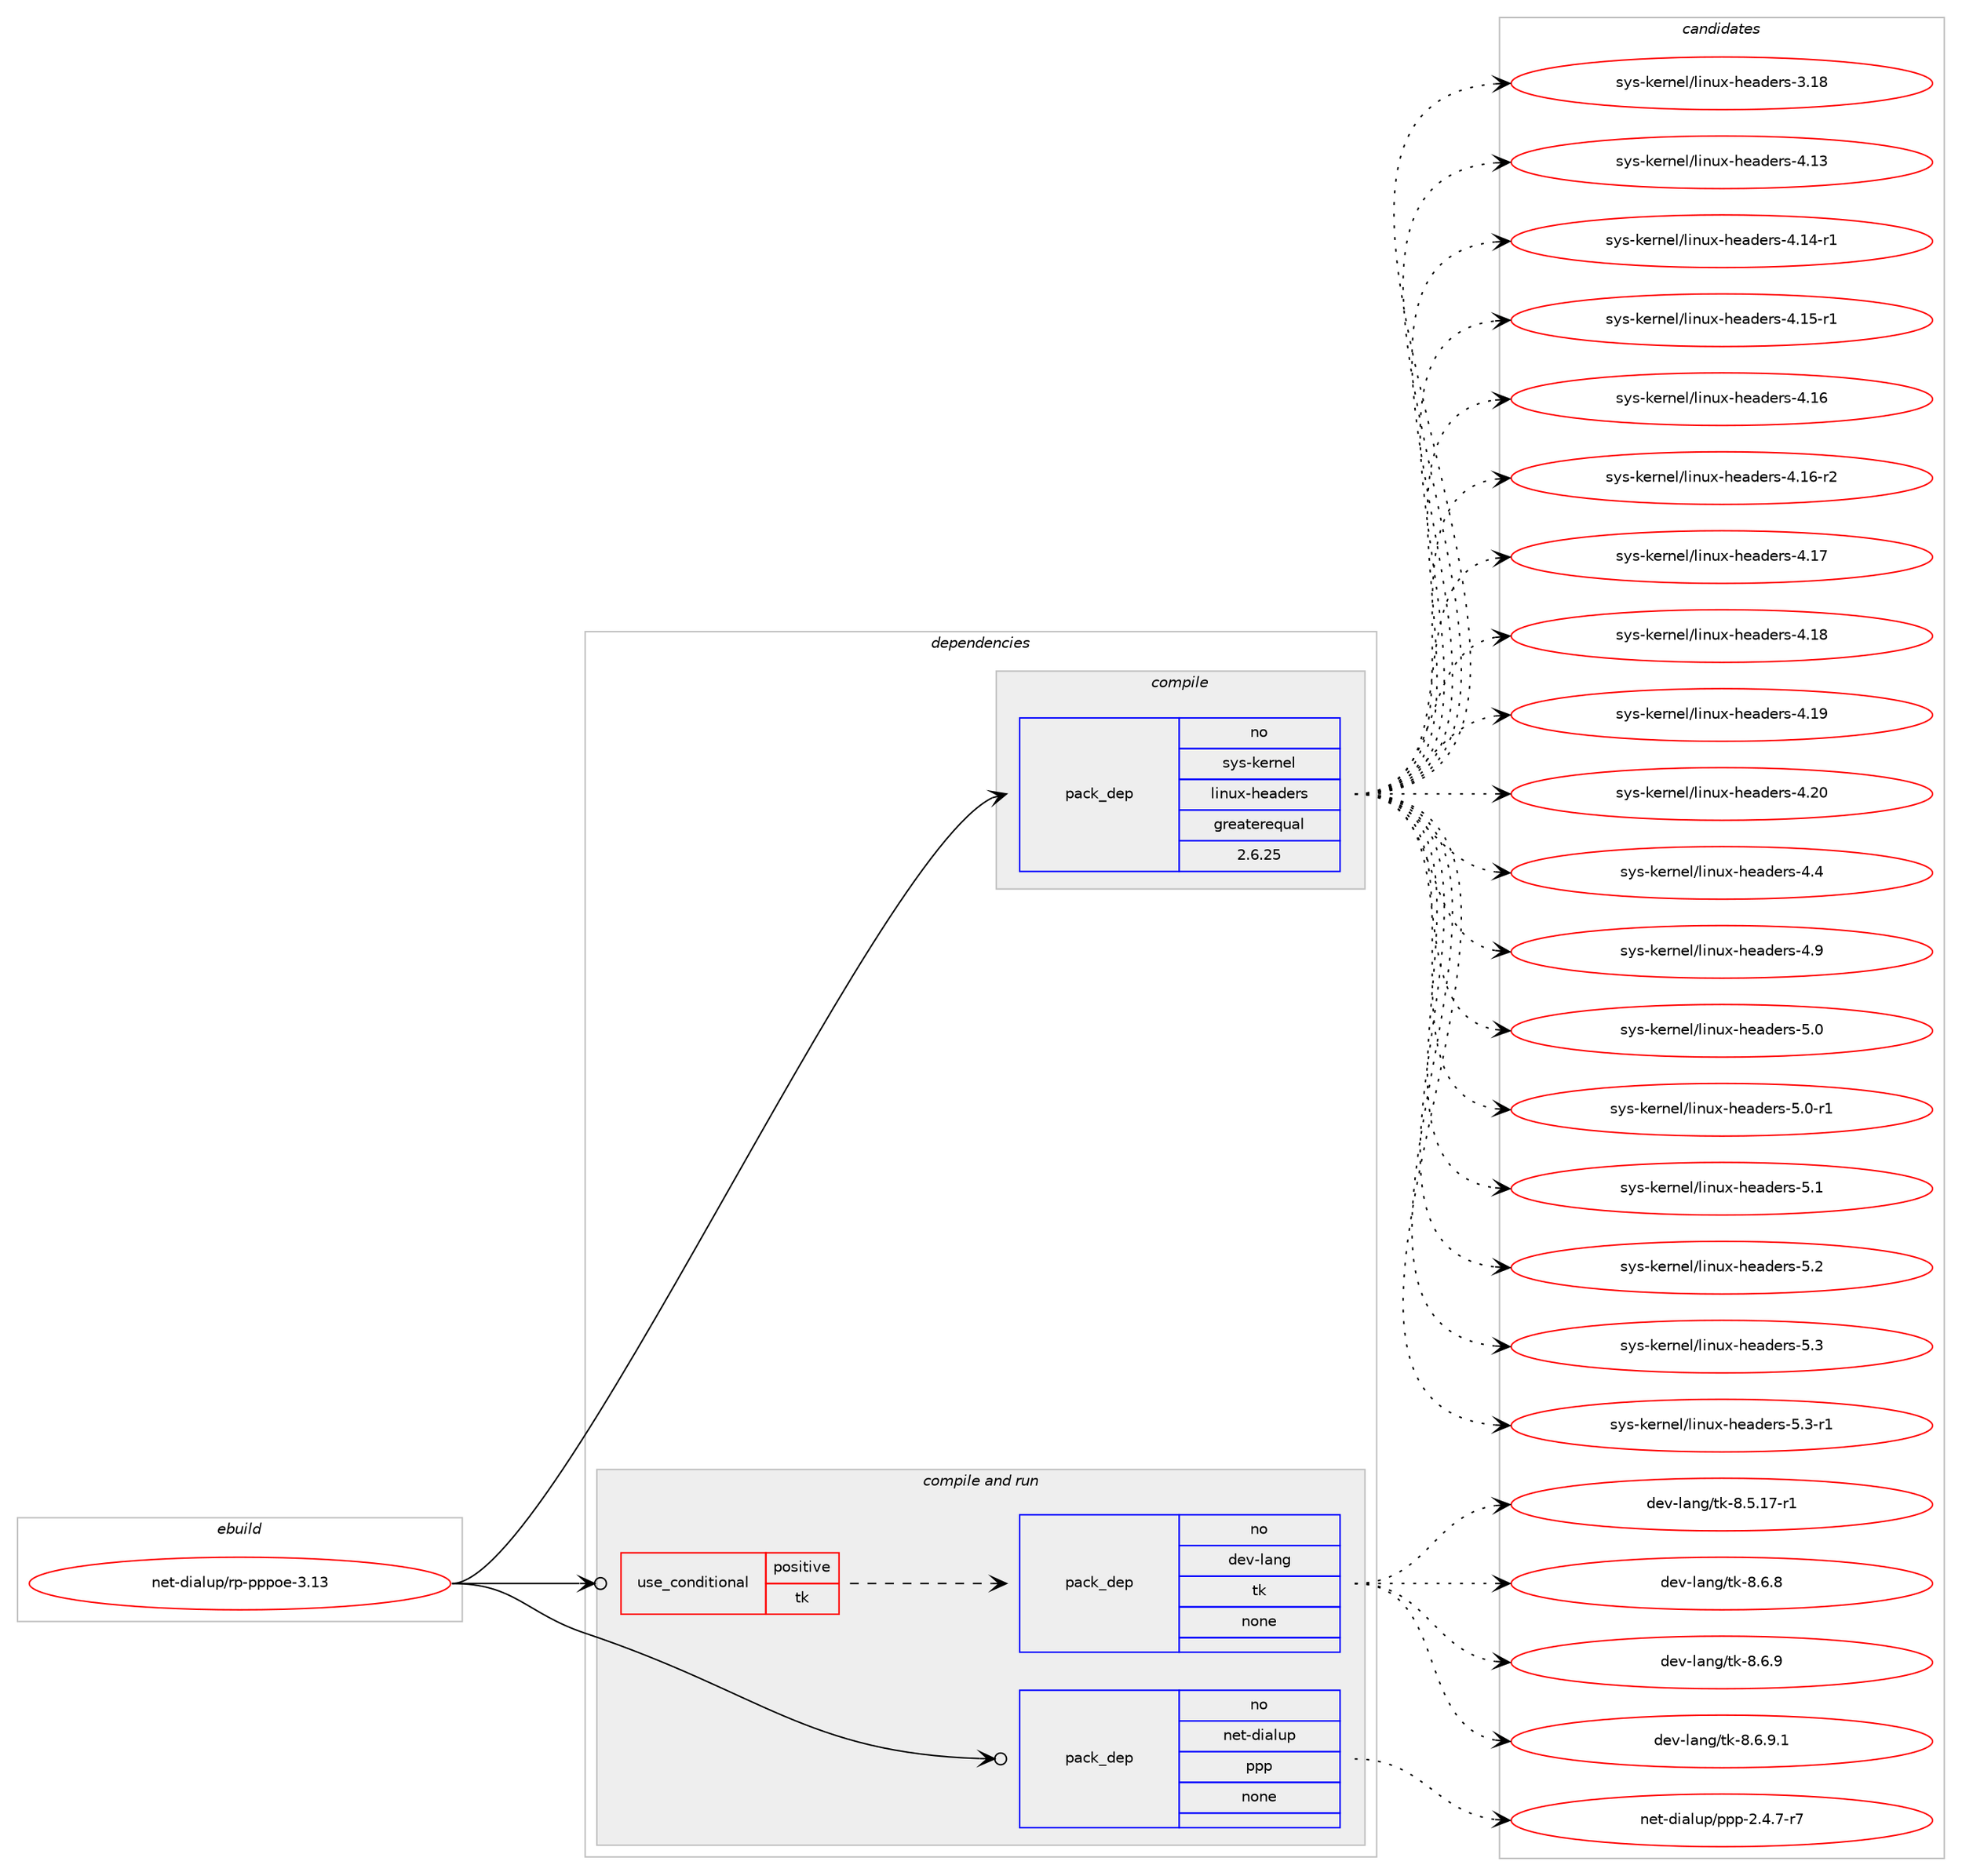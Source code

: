 digraph prolog {

# *************
# Graph options
# *************

newrank=true;
concentrate=true;
compound=true;
graph [rankdir=LR,fontname=Helvetica,fontsize=10,ranksep=1.5];#, ranksep=2.5, nodesep=0.2];
edge  [arrowhead=vee];
node  [fontname=Helvetica,fontsize=10];

# **********
# The ebuild
# **********

subgraph cluster_leftcol {
color=gray;
rank=same;
label=<<i>ebuild</i>>;
id [label="net-dialup/rp-pppoe-3.13", color=red, width=4, href="../net-dialup/rp-pppoe-3.13.svg"];
}

# ****************
# The dependencies
# ****************

subgraph cluster_midcol {
color=gray;
label=<<i>dependencies</i>>;
subgraph cluster_compile {
fillcolor="#eeeeee";
style=filled;
label=<<i>compile</i>>;
subgraph pack604352 {
dependency817746 [label=<<TABLE BORDER="0" CELLBORDER="1" CELLSPACING="0" CELLPADDING="4" WIDTH="220"><TR><TD ROWSPAN="6" CELLPADDING="30">pack_dep</TD></TR><TR><TD WIDTH="110">no</TD></TR><TR><TD>sys-kernel</TD></TR><TR><TD>linux-headers</TD></TR><TR><TD>greaterequal</TD></TR><TR><TD>2.6.25</TD></TR></TABLE>>, shape=none, color=blue];
}
id:e -> dependency817746:w [weight=20,style="solid",arrowhead="vee"];
}
subgraph cluster_compileandrun {
fillcolor="#eeeeee";
style=filled;
label=<<i>compile and run</i>>;
subgraph cond199092 {
dependency817747 [label=<<TABLE BORDER="0" CELLBORDER="1" CELLSPACING="0" CELLPADDING="4"><TR><TD ROWSPAN="3" CELLPADDING="10">use_conditional</TD></TR><TR><TD>positive</TD></TR><TR><TD>tk</TD></TR></TABLE>>, shape=none, color=red];
subgraph pack604353 {
dependency817748 [label=<<TABLE BORDER="0" CELLBORDER="1" CELLSPACING="0" CELLPADDING="4" WIDTH="220"><TR><TD ROWSPAN="6" CELLPADDING="30">pack_dep</TD></TR><TR><TD WIDTH="110">no</TD></TR><TR><TD>dev-lang</TD></TR><TR><TD>tk</TD></TR><TR><TD>none</TD></TR><TR><TD></TD></TR></TABLE>>, shape=none, color=blue];
}
dependency817747:e -> dependency817748:w [weight=20,style="dashed",arrowhead="vee"];
}
id:e -> dependency817747:w [weight=20,style="solid",arrowhead="odotvee"];
subgraph pack604354 {
dependency817749 [label=<<TABLE BORDER="0" CELLBORDER="1" CELLSPACING="0" CELLPADDING="4" WIDTH="220"><TR><TD ROWSPAN="6" CELLPADDING="30">pack_dep</TD></TR><TR><TD WIDTH="110">no</TD></TR><TR><TD>net-dialup</TD></TR><TR><TD>ppp</TD></TR><TR><TD>none</TD></TR><TR><TD></TD></TR></TABLE>>, shape=none, color=blue];
}
id:e -> dependency817749:w [weight=20,style="solid",arrowhead="odotvee"];
}
subgraph cluster_run {
fillcolor="#eeeeee";
style=filled;
label=<<i>run</i>>;
}
}

# **************
# The candidates
# **************

subgraph cluster_choices {
rank=same;
color=gray;
label=<<i>candidates</i>>;

subgraph choice604352 {
color=black;
nodesep=1;
choice115121115451071011141101011084710810511011712045104101971001011141154551464956 [label="sys-kernel/linux-headers-3.18", color=red, width=4,href="../sys-kernel/linux-headers-3.18.svg"];
choice115121115451071011141101011084710810511011712045104101971001011141154552464951 [label="sys-kernel/linux-headers-4.13", color=red, width=4,href="../sys-kernel/linux-headers-4.13.svg"];
choice1151211154510710111411010110847108105110117120451041019710010111411545524649524511449 [label="sys-kernel/linux-headers-4.14-r1", color=red, width=4,href="../sys-kernel/linux-headers-4.14-r1.svg"];
choice1151211154510710111411010110847108105110117120451041019710010111411545524649534511449 [label="sys-kernel/linux-headers-4.15-r1", color=red, width=4,href="../sys-kernel/linux-headers-4.15-r1.svg"];
choice115121115451071011141101011084710810511011712045104101971001011141154552464954 [label="sys-kernel/linux-headers-4.16", color=red, width=4,href="../sys-kernel/linux-headers-4.16.svg"];
choice1151211154510710111411010110847108105110117120451041019710010111411545524649544511450 [label="sys-kernel/linux-headers-4.16-r2", color=red, width=4,href="../sys-kernel/linux-headers-4.16-r2.svg"];
choice115121115451071011141101011084710810511011712045104101971001011141154552464955 [label="sys-kernel/linux-headers-4.17", color=red, width=4,href="../sys-kernel/linux-headers-4.17.svg"];
choice115121115451071011141101011084710810511011712045104101971001011141154552464956 [label="sys-kernel/linux-headers-4.18", color=red, width=4,href="../sys-kernel/linux-headers-4.18.svg"];
choice115121115451071011141101011084710810511011712045104101971001011141154552464957 [label="sys-kernel/linux-headers-4.19", color=red, width=4,href="../sys-kernel/linux-headers-4.19.svg"];
choice115121115451071011141101011084710810511011712045104101971001011141154552465048 [label="sys-kernel/linux-headers-4.20", color=red, width=4,href="../sys-kernel/linux-headers-4.20.svg"];
choice1151211154510710111411010110847108105110117120451041019710010111411545524652 [label="sys-kernel/linux-headers-4.4", color=red, width=4,href="../sys-kernel/linux-headers-4.4.svg"];
choice1151211154510710111411010110847108105110117120451041019710010111411545524657 [label="sys-kernel/linux-headers-4.9", color=red, width=4,href="../sys-kernel/linux-headers-4.9.svg"];
choice1151211154510710111411010110847108105110117120451041019710010111411545534648 [label="sys-kernel/linux-headers-5.0", color=red, width=4,href="../sys-kernel/linux-headers-5.0.svg"];
choice11512111545107101114110101108471081051101171204510410197100101114115455346484511449 [label="sys-kernel/linux-headers-5.0-r1", color=red, width=4,href="../sys-kernel/linux-headers-5.0-r1.svg"];
choice1151211154510710111411010110847108105110117120451041019710010111411545534649 [label="sys-kernel/linux-headers-5.1", color=red, width=4,href="../sys-kernel/linux-headers-5.1.svg"];
choice1151211154510710111411010110847108105110117120451041019710010111411545534650 [label="sys-kernel/linux-headers-5.2", color=red, width=4,href="../sys-kernel/linux-headers-5.2.svg"];
choice1151211154510710111411010110847108105110117120451041019710010111411545534651 [label="sys-kernel/linux-headers-5.3", color=red, width=4,href="../sys-kernel/linux-headers-5.3.svg"];
choice11512111545107101114110101108471081051101171204510410197100101114115455346514511449 [label="sys-kernel/linux-headers-5.3-r1", color=red, width=4,href="../sys-kernel/linux-headers-5.3-r1.svg"];
dependency817746:e -> choice115121115451071011141101011084710810511011712045104101971001011141154551464956:w [style=dotted,weight="100"];
dependency817746:e -> choice115121115451071011141101011084710810511011712045104101971001011141154552464951:w [style=dotted,weight="100"];
dependency817746:e -> choice1151211154510710111411010110847108105110117120451041019710010111411545524649524511449:w [style=dotted,weight="100"];
dependency817746:e -> choice1151211154510710111411010110847108105110117120451041019710010111411545524649534511449:w [style=dotted,weight="100"];
dependency817746:e -> choice115121115451071011141101011084710810511011712045104101971001011141154552464954:w [style=dotted,weight="100"];
dependency817746:e -> choice1151211154510710111411010110847108105110117120451041019710010111411545524649544511450:w [style=dotted,weight="100"];
dependency817746:e -> choice115121115451071011141101011084710810511011712045104101971001011141154552464955:w [style=dotted,weight="100"];
dependency817746:e -> choice115121115451071011141101011084710810511011712045104101971001011141154552464956:w [style=dotted,weight="100"];
dependency817746:e -> choice115121115451071011141101011084710810511011712045104101971001011141154552464957:w [style=dotted,weight="100"];
dependency817746:e -> choice115121115451071011141101011084710810511011712045104101971001011141154552465048:w [style=dotted,weight="100"];
dependency817746:e -> choice1151211154510710111411010110847108105110117120451041019710010111411545524652:w [style=dotted,weight="100"];
dependency817746:e -> choice1151211154510710111411010110847108105110117120451041019710010111411545524657:w [style=dotted,weight="100"];
dependency817746:e -> choice1151211154510710111411010110847108105110117120451041019710010111411545534648:w [style=dotted,weight="100"];
dependency817746:e -> choice11512111545107101114110101108471081051101171204510410197100101114115455346484511449:w [style=dotted,weight="100"];
dependency817746:e -> choice1151211154510710111411010110847108105110117120451041019710010111411545534649:w [style=dotted,weight="100"];
dependency817746:e -> choice1151211154510710111411010110847108105110117120451041019710010111411545534650:w [style=dotted,weight="100"];
dependency817746:e -> choice1151211154510710111411010110847108105110117120451041019710010111411545534651:w [style=dotted,weight="100"];
dependency817746:e -> choice11512111545107101114110101108471081051101171204510410197100101114115455346514511449:w [style=dotted,weight="100"];
}
subgraph choice604353 {
color=black;
nodesep=1;
choice100101118451089711010347116107455646534649554511449 [label="dev-lang/tk-8.5.17-r1", color=red, width=4,href="../dev-lang/tk-8.5.17-r1.svg"];
choice100101118451089711010347116107455646544656 [label="dev-lang/tk-8.6.8", color=red, width=4,href="../dev-lang/tk-8.6.8.svg"];
choice100101118451089711010347116107455646544657 [label="dev-lang/tk-8.6.9", color=red, width=4,href="../dev-lang/tk-8.6.9.svg"];
choice1001011184510897110103471161074556465446574649 [label="dev-lang/tk-8.6.9.1", color=red, width=4,href="../dev-lang/tk-8.6.9.1.svg"];
dependency817748:e -> choice100101118451089711010347116107455646534649554511449:w [style=dotted,weight="100"];
dependency817748:e -> choice100101118451089711010347116107455646544656:w [style=dotted,weight="100"];
dependency817748:e -> choice100101118451089711010347116107455646544657:w [style=dotted,weight="100"];
dependency817748:e -> choice1001011184510897110103471161074556465446574649:w [style=dotted,weight="100"];
}
subgraph choice604354 {
color=black;
nodesep=1;
choice1101011164510010597108117112471121121124550465246554511455 [label="net-dialup/ppp-2.4.7-r7", color=red, width=4,href="../net-dialup/ppp-2.4.7-r7.svg"];
dependency817749:e -> choice1101011164510010597108117112471121121124550465246554511455:w [style=dotted,weight="100"];
}
}

}
